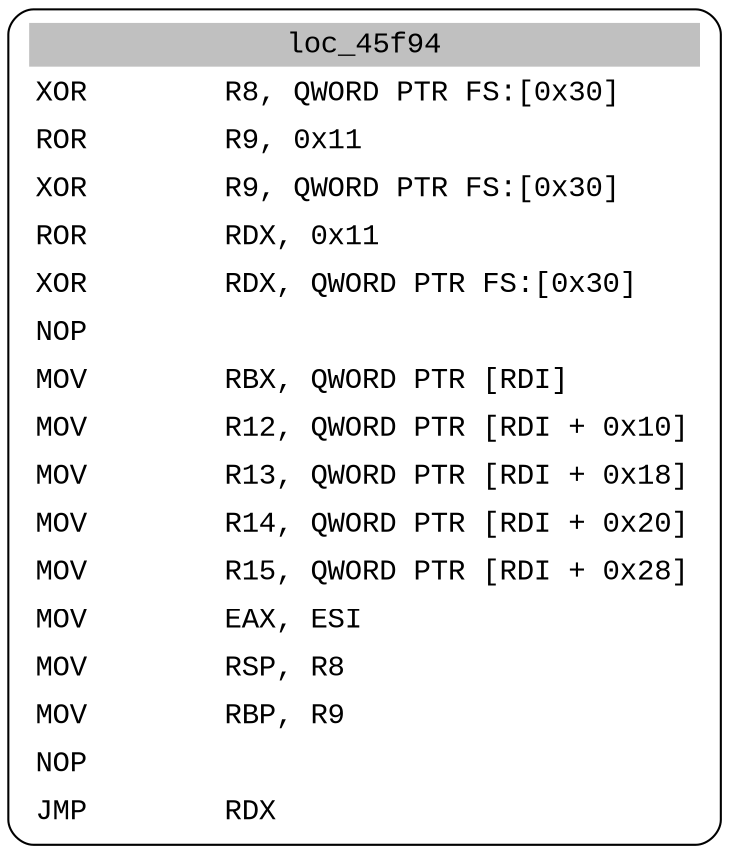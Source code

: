 digraph asm_graph {
1941 [
shape="Mrecord" fontname="Courier New"label =<<table border="0" cellborder="0" cellpadding="3"><tr><td align="center" colspan="2" bgcolor="grey">loc_45f94</td></tr><tr><td align="left">XOR        R8, QWORD PTR FS:[0x30]</td></tr><tr><td align="left">ROR        R9, 0x11</td></tr><tr><td align="left">XOR        R9, QWORD PTR FS:[0x30]</td></tr><tr><td align="left">ROR        RDX, 0x11</td></tr><tr><td align="left">XOR        RDX, QWORD PTR FS:[0x30]</td></tr><tr><td align="left">NOP        </td></tr><tr><td align="left">MOV        RBX, QWORD PTR [RDI]</td></tr><tr><td align="left">MOV        R12, QWORD PTR [RDI + 0x10]</td></tr><tr><td align="left">MOV        R13, QWORD PTR [RDI + 0x18]</td></tr><tr><td align="left">MOV        R14, QWORD PTR [RDI + 0x20]</td></tr><tr><td align="left">MOV        R15, QWORD PTR [RDI + 0x28]</td></tr><tr><td align="left">MOV        EAX, ESI</td></tr><tr><td align="left">MOV        RSP, R8</td></tr><tr><td align="left">MOV        RBP, R9</td></tr><tr><td align="left">NOP        </td></tr><tr><td align="left">JMP        RDX</td></tr></table>> ];
}